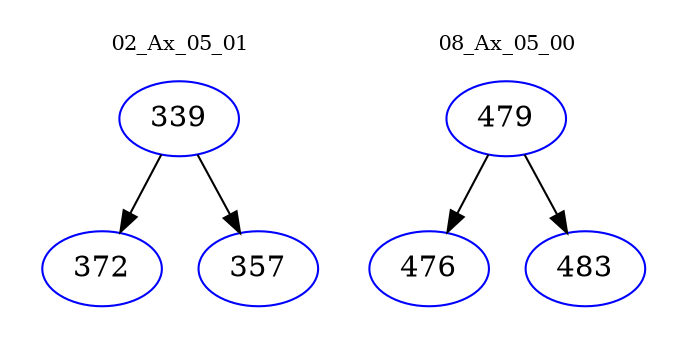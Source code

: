 digraph{
subgraph cluster_0 {
color = white
label = "02_Ax_05_01";
fontsize=10;
T0_339 [label="339", color="blue"]
T0_339 -> T0_372 [color="black"]
T0_372 [label="372", color="blue"]
T0_339 -> T0_357 [color="black"]
T0_357 [label="357", color="blue"]
}
subgraph cluster_1 {
color = white
label = "08_Ax_05_00";
fontsize=10;
T1_479 [label="479", color="blue"]
T1_479 -> T1_476 [color="black"]
T1_476 [label="476", color="blue"]
T1_479 -> T1_483 [color="black"]
T1_483 [label="483", color="blue"]
}
}
